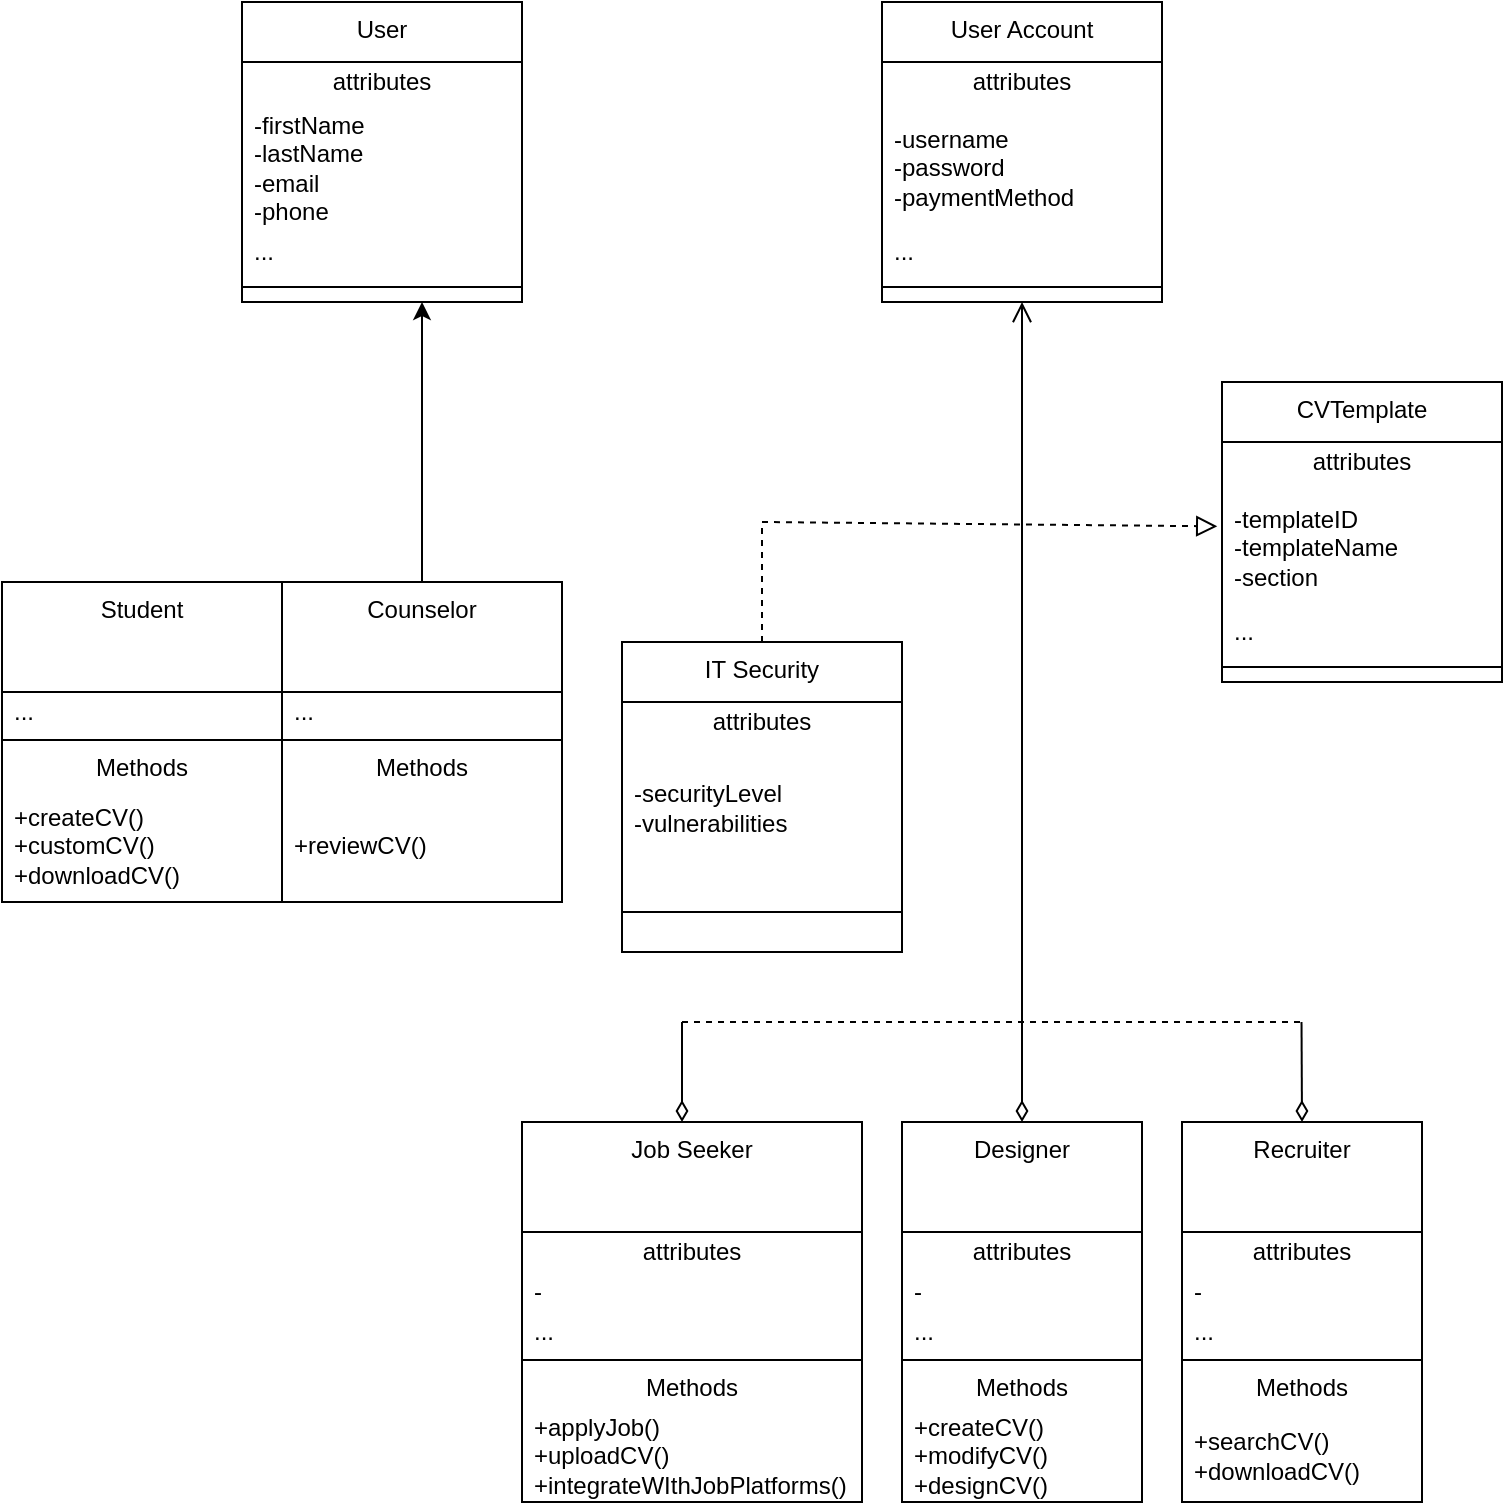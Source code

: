 <mxfile version="21.0.6" type="github"><diagram name="Page-1" id="e7e014a7-5840-1c2e-5031-d8a46d1fe8dd"><mxGraphModel dx="1627" dy="756" grid="1" gridSize="10" guides="1" tooltips="1" connect="1" arrows="1" fold="1" page="1" pageScale="1" pageWidth="1169" pageHeight="826" background="none" math="0" shadow="0"><root><mxCell id="0"/><mxCell id="1" parent="0"/><mxCell id="h5TALM5M8uVGVpLGfJ4A-1" value="User" style="swimlane;fontStyle=0;align=center;verticalAlign=top;childLayout=stackLayout;horizontal=1;startSize=30;horizontalStack=0;resizeParent=1;resizeParentMax=0;resizeLast=0;collapsible=0;marginBottom=0;html=1;whiteSpace=wrap;" parent="1" vertex="1"><mxGeometry x="230" y="50" width="140" height="150" as="geometry"/></mxCell><mxCell id="h5TALM5M8uVGVpLGfJ4A-2" value="attributes" style="text;html=1;strokeColor=none;fillColor=none;align=center;verticalAlign=middle;spacingLeft=4;spacingRight=4;overflow=hidden;rotatable=0;points=[[0,0.5],[1,0.5]];portConstraint=eastwest;whiteSpace=wrap;" parent="h5TALM5M8uVGVpLGfJ4A-1" vertex="1"><mxGeometry y="30" width="140" height="20" as="geometry"/></mxCell><mxCell id="h5TALM5M8uVGVpLGfJ4A-3" value="-firstName&lt;br&gt;-lastName&lt;br&gt;-email&lt;br&gt;-phone" style="text;html=1;strokeColor=none;fillColor=none;align=left;verticalAlign=middle;spacingLeft=4;spacingRight=4;overflow=hidden;rotatable=0;points=[[0,0.5],[1,0.5]];portConstraint=eastwest;whiteSpace=wrap;" parent="h5TALM5M8uVGVpLGfJ4A-1" vertex="1"><mxGeometry y="50" width="140" height="65" as="geometry"/></mxCell><mxCell id="h5TALM5M8uVGVpLGfJ4A-5" value="..." style="text;html=1;strokeColor=none;fillColor=none;align=left;verticalAlign=middle;spacingLeft=4;spacingRight=4;overflow=hidden;rotatable=0;points=[[0,0.5],[1,0.5]];portConstraint=eastwest;whiteSpace=wrap;" parent="h5TALM5M8uVGVpLGfJ4A-1" vertex="1"><mxGeometry y="115" width="140" height="20" as="geometry"/></mxCell><mxCell id="h5TALM5M8uVGVpLGfJ4A-6" value="" style="line;strokeWidth=1;fillColor=none;align=left;verticalAlign=middle;spacingTop=-1;spacingLeft=3;spacingRight=3;rotatable=0;labelPosition=right;points=[];portConstraint=eastwest;" parent="h5TALM5M8uVGVpLGfJ4A-1" vertex="1"><mxGeometry y="135" width="140" height="15" as="geometry"/></mxCell><mxCell id="h5TALM5M8uVGVpLGfJ4A-9" value="Student" style="swimlane;fontStyle=0;align=center;verticalAlign=top;childLayout=stackLayout;horizontal=1;startSize=55;horizontalStack=0;resizeParent=1;resizeParentMax=0;resizeLast=0;collapsible=0;marginBottom=0;html=1;whiteSpace=wrap;" parent="1" vertex="1"><mxGeometry x="110" y="340" width="140" height="160" as="geometry"/></mxCell><mxCell id="h5TALM5M8uVGVpLGfJ4A-13" value="..." style="text;html=1;strokeColor=none;fillColor=none;align=left;verticalAlign=middle;spacingLeft=4;spacingRight=4;overflow=hidden;rotatable=0;points=[[0,0.5],[1,0.5]];portConstraint=eastwest;whiteSpace=wrap;" parent="h5TALM5M8uVGVpLGfJ4A-9" vertex="1"><mxGeometry y="55" width="140" height="20" as="geometry"/></mxCell><mxCell id="h5TALM5M8uVGVpLGfJ4A-14" value="" style="line;strokeWidth=1;fillColor=none;align=left;verticalAlign=middle;spacingTop=-1;spacingLeft=3;spacingRight=3;rotatable=0;labelPosition=right;points=[];portConstraint=eastwest;" parent="h5TALM5M8uVGVpLGfJ4A-9" vertex="1"><mxGeometry y="75" width="140" height="8" as="geometry"/></mxCell><mxCell id="h5TALM5M8uVGVpLGfJ4A-15" value="Methods" style="text;html=1;strokeColor=none;fillColor=none;align=center;verticalAlign=middle;spacingLeft=4;spacingRight=4;overflow=hidden;rotatable=0;points=[[0,0.5],[1,0.5]];portConstraint=eastwest;whiteSpace=wrap;" parent="h5TALM5M8uVGVpLGfJ4A-9" vertex="1"><mxGeometry y="83" width="140" height="20" as="geometry"/></mxCell><mxCell id="h5TALM5M8uVGVpLGfJ4A-16" value="+createCV()&lt;br&gt;+customCV()&lt;br&gt;+downloadCV()" style="text;html=1;strokeColor=none;fillColor=none;align=left;verticalAlign=middle;spacingLeft=4;spacingRight=4;overflow=hidden;rotatable=0;points=[[0,0.5],[1,0.5]];portConstraint=eastwest;whiteSpace=wrap;" parent="h5TALM5M8uVGVpLGfJ4A-9" vertex="1"><mxGeometry y="103" width="140" height="57" as="geometry"/></mxCell><mxCell id="4Ek4gMo1xEhMgvc723zd-39" style="edgeStyle=orthogonalEdgeStyle;rounded=0;orthogonalLoop=1;jettySize=auto;html=1;" parent="1" source="h5TALM5M8uVGVpLGfJ4A-17" edge="1"><mxGeometry relative="1" as="geometry"><mxPoint x="320" y="200" as="targetPoint"/></mxGeometry></mxCell><mxCell id="h5TALM5M8uVGVpLGfJ4A-17" value="Counselor" style="swimlane;fontStyle=0;align=center;verticalAlign=top;childLayout=stackLayout;horizontal=1;startSize=55;horizontalStack=0;resizeParent=1;resizeParentMax=0;resizeLast=0;collapsible=0;marginBottom=0;html=1;whiteSpace=wrap;" parent="1" vertex="1"><mxGeometry x="250" y="340" width="140" height="160" as="geometry"/></mxCell><mxCell id="h5TALM5M8uVGVpLGfJ4A-18" value="..." style="text;html=1;strokeColor=none;fillColor=none;align=left;verticalAlign=middle;spacingLeft=4;spacingRight=4;overflow=hidden;rotatable=0;points=[[0,0.5],[1,0.5]];portConstraint=eastwest;whiteSpace=wrap;" parent="h5TALM5M8uVGVpLGfJ4A-17" vertex="1"><mxGeometry y="55" width="140" height="20" as="geometry"/></mxCell><mxCell id="h5TALM5M8uVGVpLGfJ4A-19" value="" style="line;strokeWidth=1;fillColor=none;align=left;verticalAlign=middle;spacingTop=-1;spacingLeft=3;spacingRight=3;rotatable=0;labelPosition=right;points=[];portConstraint=eastwest;" parent="h5TALM5M8uVGVpLGfJ4A-17" vertex="1"><mxGeometry y="75" width="140" height="8" as="geometry"/></mxCell><mxCell id="h5TALM5M8uVGVpLGfJ4A-20" value="Methods" style="text;html=1;strokeColor=none;fillColor=none;align=center;verticalAlign=middle;spacingLeft=4;spacingRight=4;overflow=hidden;rotatable=0;points=[[0,0.5],[1,0.5]];portConstraint=eastwest;whiteSpace=wrap;" parent="h5TALM5M8uVGVpLGfJ4A-17" vertex="1"><mxGeometry y="83" width="140" height="20" as="geometry"/></mxCell><mxCell id="h5TALM5M8uVGVpLGfJ4A-21" value="+reviewCV()" style="text;html=1;strokeColor=none;fillColor=none;align=left;verticalAlign=middle;spacingLeft=4;spacingRight=4;overflow=hidden;rotatable=0;points=[[0,0.5],[1,0.5]];portConstraint=eastwest;whiteSpace=wrap;" parent="h5TALM5M8uVGVpLGfJ4A-17" vertex="1"><mxGeometry y="103" width="140" height="57" as="geometry"/></mxCell><mxCell id="h5TALM5M8uVGVpLGfJ4A-26" value="User Account" style="swimlane;fontStyle=0;align=center;verticalAlign=top;childLayout=stackLayout;horizontal=1;startSize=30;horizontalStack=0;resizeParent=1;resizeParentMax=0;resizeLast=0;collapsible=0;marginBottom=0;html=1;whiteSpace=wrap;" parent="1" vertex="1"><mxGeometry x="550" y="50" width="140" height="150" as="geometry"/></mxCell><mxCell id="h5TALM5M8uVGVpLGfJ4A-27" value="attributes" style="text;html=1;strokeColor=none;fillColor=none;align=center;verticalAlign=middle;spacingLeft=4;spacingRight=4;overflow=hidden;rotatable=0;points=[[0,0.5],[1,0.5]];portConstraint=eastwest;whiteSpace=wrap;" parent="h5TALM5M8uVGVpLGfJ4A-26" vertex="1"><mxGeometry y="30" width="140" height="20" as="geometry"/></mxCell><mxCell id="h5TALM5M8uVGVpLGfJ4A-28" value="-username&lt;br&gt;-password&lt;br&gt;-paymentMethod" style="text;html=1;strokeColor=none;fillColor=none;align=left;verticalAlign=middle;spacingLeft=4;spacingRight=4;overflow=hidden;rotatable=0;points=[[0,0.5],[1,0.5]];portConstraint=eastwest;whiteSpace=wrap;" parent="h5TALM5M8uVGVpLGfJ4A-26" vertex="1"><mxGeometry y="50" width="140" height="65" as="geometry"/></mxCell><mxCell id="h5TALM5M8uVGVpLGfJ4A-29" value="..." style="text;html=1;strokeColor=none;fillColor=none;align=left;verticalAlign=middle;spacingLeft=4;spacingRight=4;overflow=hidden;rotatable=0;points=[[0,0.5],[1,0.5]];portConstraint=eastwest;whiteSpace=wrap;" parent="h5TALM5M8uVGVpLGfJ4A-26" vertex="1"><mxGeometry y="115" width="140" height="20" as="geometry"/></mxCell><mxCell id="h5TALM5M8uVGVpLGfJ4A-30" value="" style="line;strokeWidth=1;fillColor=none;align=left;verticalAlign=middle;spacingTop=-1;spacingLeft=3;spacingRight=3;rotatable=0;labelPosition=right;points=[];portConstraint=eastwest;" parent="h5TALM5M8uVGVpLGfJ4A-26" vertex="1"><mxGeometry y="135" width="140" height="15" as="geometry"/></mxCell><mxCell id="h5TALM5M8uVGVpLGfJ4A-31" value="IT Security" style="swimlane;fontStyle=0;align=center;verticalAlign=top;childLayout=stackLayout;horizontal=1;startSize=30;horizontalStack=0;resizeParent=1;resizeParentMax=0;resizeLast=0;collapsible=0;marginBottom=0;html=1;whiteSpace=wrap;" parent="1" vertex="1"><mxGeometry x="420" y="370" width="140" height="155" as="geometry"/></mxCell><mxCell id="h5TALM5M8uVGVpLGfJ4A-32" value="attributes" style="text;html=1;strokeColor=none;fillColor=none;align=center;verticalAlign=middle;spacingLeft=4;spacingRight=4;overflow=hidden;rotatable=0;points=[[0,0.5],[1,0.5]];portConstraint=eastwest;whiteSpace=wrap;" parent="h5TALM5M8uVGVpLGfJ4A-31" vertex="1"><mxGeometry y="30" width="140" height="20" as="geometry"/></mxCell><mxCell id="h5TALM5M8uVGVpLGfJ4A-33" value="-securityLevel&lt;br&gt;-vulnerabilities" style="text;html=1;strokeColor=none;fillColor=none;align=left;verticalAlign=middle;spacingLeft=4;spacingRight=4;overflow=hidden;rotatable=0;points=[[0,0.5],[1,0.5]];portConstraint=eastwest;whiteSpace=wrap;" parent="h5TALM5M8uVGVpLGfJ4A-31" vertex="1"><mxGeometry y="50" width="140" height="65" as="geometry"/></mxCell><mxCell id="h5TALM5M8uVGVpLGfJ4A-35" value="" style="line;strokeWidth=1;fillColor=none;align=left;verticalAlign=middle;spacingTop=-1;spacingLeft=3;spacingRight=3;rotatable=0;labelPosition=right;points=[];portConstraint=eastwest;" parent="h5TALM5M8uVGVpLGfJ4A-31" vertex="1"><mxGeometry y="115" width="140" height="40" as="geometry"/></mxCell><mxCell id="4Ek4gMo1xEhMgvc723zd-1" value="" style="endArrow=none;dashed=1;html=1;rounded=0;" parent="h5TALM5M8uVGVpLGfJ4A-31" edge="1"><mxGeometry width="50" height="50" relative="1" as="geometry"><mxPoint x="30" y="190" as="sourcePoint"/><mxPoint x="340" y="190" as="targetPoint"/></mxGeometry></mxCell><mxCell id="h5TALM5M8uVGVpLGfJ4A-36" value="CVTemplate" style="swimlane;fontStyle=0;align=center;verticalAlign=top;childLayout=stackLayout;horizontal=1;startSize=30;horizontalStack=0;resizeParent=1;resizeParentMax=0;resizeLast=0;collapsible=0;marginBottom=0;html=1;whiteSpace=wrap;" parent="1" vertex="1"><mxGeometry x="720" y="240" width="140" height="150" as="geometry"/></mxCell><mxCell id="h5TALM5M8uVGVpLGfJ4A-37" value="attributes" style="text;html=1;strokeColor=none;fillColor=none;align=center;verticalAlign=middle;spacingLeft=4;spacingRight=4;overflow=hidden;rotatable=0;points=[[0,0.5],[1,0.5]];portConstraint=eastwest;whiteSpace=wrap;" parent="h5TALM5M8uVGVpLGfJ4A-36" vertex="1"><mxGeometry y="30" width="140" height="20" as="geometry"/></mxCell><mxCell id="h5TALM5M8uVGVpLGfJ4A-38" value="-templateID&lt;br&gt;-templateName&lt;br&gt;-section" style="text;html=1;strokeColor=none;fillColor=none;align=left;verticalAlign=middle;spacingLeft=4;spacingRight=4;overflow=hidden;rotatable=0;points=[[0,0.5],[1,0.5]];portConstraint=eastwest;whiteSpace=wrap;" parent="h5TALM5M8uVGVpLGfJ4A-36" vertex="1"><mxGeometry y="50" width="140" height="65" as="geometry"/></mxCell><mxCell id="h5TALM5M8uVGVpLGfJ4A-39" value="..." style="text;html=1;strokeColor=none;fillColor=none;align=left;verticalAlign=middle;spacingLeft=4;spacingRight=4;overflow=hidden;rotatable=0;points=[[0,0.5],[1,0.5]];portConstraint=eastwest;whiteSpace=wrap;" parent="h5TALM5M8uVGVpLGfJ4A-36" vertex="1"><mxGeometry y="115" width="140" height="20" as="geometry"/></mxCell><mxCell id="h5TALM5M8uVGVpLGfJ4A-40" value="" style="line;strokeWidth=1;fillColor=none;align=left;verticalAlign=middle;spacingTop=-1;spacingLeft=3;spacingRight=3;rotatable=0;labelPosition=right;points=[];portConstraint=eastwest;" parent="h5TALM5M8uVGVpLGfJ4A-36" vertex="1"><mxGeometry y="135" width="140" height="15" as="geometry"/></mxCell><mxCell id="h5TALM5M8uVGVpLGfJ4A-42" value="" style="endArrow=block;startArrow=none;endFill=0;startFill=0;endSize=8;html=1;verticalAlign=bottom;dashed=1;labelBackgroundColor=none;rounded=0;exitX=0.5;exitY=0;exitDx=0;exitDy=0;entryX=-0.017;entryY=0.341;entryDx=0;entryDy=0;entryPerimeter=0;" parent="1" source="h5TALM5M8uVGVpLGfJ4A-31" target="h5TALM5M8uVGVpLGfJ4A-38" edge="1"><mxGeometry width="160" relative="1" as="geometry"><mxPoint x="590" y="450" as="sourcePoint"/><mxPoint x="590" y="200" as="targetPoint"/><Array as="points"><mxPoint x="490" y="310"/></Array></mxGeometry></mxCell><mxCell id="h5TALM5M8uVGVpLGfJ4A-57" value="" style="endArrow=open;startArrow=none;endFill=0;startFill=0;endSize=8;html=1;verticalAlign=bottom;labelBackgroundColor=none;strokeWidth=1;rounded=0;entryX=0.5;entryY=1;entryDx=0;entryDy=0;" parent="1" target="h5TALM5M8uVGVpLGfJ4A-26" edge="1"><mxGeometry width="160" relative="1" as="geometry"><mxPoint x="620" y="560" as="sourcePoint"/><mxPoint x="720" y="440" as="targetPoint"/></mxGeometry></mxCell><mxCell id="h5TALM5M8uVGVpLGfJ4A-62" value="" style="endArrow=none;startArrow=diamondThin;endFill=0;startFill=0;html=1;verticalAlign=bottom;labelBackgroundColor=none;strokeWidth=1;startSize=8;endSize=8;rounded=0;exitX=0.5;exitY=0;exitDx=0;exitDy=0;" parent="1" source="4Ek4gMo1xEhMgvc723zd-4" edge="1"><mxGeometry width="160" relative="1" as="geometry"><mxPoint x="620" y="600" as="sourcePoint"/><mxPoint x="620" y="560" as="targetPoint"/></mxGeometry></mxCell><mxCell id="4Ek4gMo1xEhMgvc723zd-4" value="Designer" style="swimlane;fontStyle=0;align=center;verticalAlign=top;childLayout=stackLayout;horizontal=1;startSize=55;horizontalStack=0;resizeParent=1;resizeParentMax=0;resizeLast=0;collapsible=0;marginBottom=0;html=1;whiteSpace=wrap;" parent="1" vertex="1"><mxGeometry x="560" y="610" width="120" height="190" as="geometry"/></mxCell><mxCell id="4Ek4gMo1xEhMgvc723zd-5" value="attributes" style="text;html=1;strokeColor=none;fillColor=none;align=center;verticalAlign=middle;spacingLeft=4;spacingRight=4;overflow=hidden;rotatable=0;points=[[0,0.5],[1,0.5]];portConstraint=eastwest;whiteSpace=wrap;" parent="4Ek4gMo1xEhMgvc723zd-4" vertex="1"><mxGeometry y="55" width="120" height="20" as="geometry"/></mxCell><mxCell id="4Ek4gMo1xEhMgvc723zd-6" value="-" style="text;html=1;strokeColor=none;fillColor=none;align=left;verticalAlign=middle;spacingLeft=4;spacingRight=4;overflow=hidden;rotatable=0;points=[[0,0.5],[1,0.5]];portConstraint=eastwest;whiteSpace=wrap;" parent="4Ek4gMo1xEhMgvc723zd-4" vertex="1"><mxGeometry y="75" width="120" height="20" as="geometry"/></mxCell><mxCell id="4Ek4gMo1xEhMgvc723zd-8" value="..." style="text;html=1;strokeColor=none;fillColor=none;align=left;verticalAlign=middle;spacingLeft=4;spacingRight=4;overflow=hidden;rotatable=0;points=[[0,0.5],[1,0.5]];portConstraint=eastwest;whiteSpace=wrap;" parent="4Ek4gMo1xEhMgvc723zd-4" vertex="1"><mxGeometry y="95" width="120" height="20" as="geometry"/></mxCell><mxCell id="4Ek4gMo1xEhMgvc723zd-9" value="" style="line;strokeWidth=1;fillColor=none;align=left;verticalAlign=middle;spacingTop=-1;spacingLeft=3;spacingRight=3;rotatable=0;labelPosition=right;points=[];portConstraint=eastwest;" parent="4Ek4gMo1xEhMgvc723zd-4" vertex="1"><mxGeometry y="115" width="120" height="8" as="geometry"/></mxCell><mxCell id="4Ek4gMo1xEhMgvc723zd-10" value="Methods" style="text;html=1;strokeColor=none;fillColor=none;align=center;verticalAlign=middle;spacingLeft=4;spacingRight=4;overflow=hidden;rotatable=0;points=[[0,0.5],[1,0.5]];portConstraint=eastwest;whiteSpace=wrap;" parent="4Ek4gMo1xEhMgvc723zd-4" vertex="1"><mxGeometry y="123" width="120" height="20" as="geometry"/></mxCell><mxCell id="4Ek4gMo1xEhMgvc723zd-11" value="+createCV()&lt;br&gt;+modifyCV()&lt;br&gt;+designCV()" style="text;html=1;strokeColor=none;fillColor=none;align=left;verticalAlign=middle;spacingLeft=4;spacingRight=4;overflow=hidden;rotatable=0;points=[[0,0.5],[1,0.5]];portConstraint=eastwest;whiteSpace=wrap;" parent="4Ek4gMo1xEhMgvc723zd-4" vertex="1"><mxGeometry y="143" width="120" height="47" as="geometry"/></mxCell><mxCell id="4Ek4gMo1xEhMgvc723zd-15" value="Job Seeker" style="swimlane;fontStyle=0;align=center;verticalAlign=top;childLayout=stackLayout;horizontal=1;startSize=55;horizontalStack=0;resizeParent=1;resizeParentMax=0;resizeLast=0;collapsible=0;marginBottom=0;html=1;whiteSpace=wrap;" parent="1" vertex="1"><mxGeometry x="370" y="610" width="170" height="190" as="geometry"/></mxCell><mxCell id="4Ek4gMo1xEhMgvc723zd-16" value="" style="endArrow=none;startArrow=diamondThin;endFill=0;startFill=0;html=1;verticalAlign=bottom;labelBackgroundColor=none;strokeWidth=1;startSize=8;endSize=8;rounded=0;" parent="4Ek4gMo1xEhMgvc723zd-15" edge="1"><mxGeometry width="160" relative="1" as="geometry"><mxPoint x="80" as="sourcePoint"/><mxPoint x="80" y="-50" as="targetPoint"/></mxGeometry></mxCell><mxCell id="4Ek4gMo1xEhMgvc723zd-17" value="attributes" style="text;html=1;strokeColor=none;fillColor=none;align=center;verticalAlign=middle;spacingLeft=4;spacingRight=4;overflow=hidden;rotatable=0;points=[[0,0.5],[1,0.5]];portConstraint=eastwest;whiteSpace=wrap;" parent="4Ek4gMo1xEhMgvc723zd-15" vertex="1"><mxGeometry y="55" width="170" height="20" as="geometry"/></mxCell><mxCell id="4Ek4gMo1xEhMgvc723zd-18" value="-" style="text;html=1;strokeColor=none;fillColor=none;align=left;verticalAlign=middle;spacingLeft=4;spacingRight=4;overflow=hidden;rotatable=0;points=[[0,0.5],[1,0.5]];portConstraint=eastwest;whiteSpace=wrap;" parent="4Ek4gMo1xEhMgvc723zd-15" vertex="1"><mxGeometry y="75" width="170" height="20" as="geometry"/></mxCell><mxCell id="4Ek4gMo1xEhMgvc723zd-19" value="..." style="text;html=1;strokeColor=none;fillColor=none;align=left;verticalAlign=middle;spacingLeft=4;spacingRight=4;overflow=hidden;rotatable=0;points=[[0,0.5],[1,0.5]];portConstraint=eastwest;whiteSpace=wrap;" parent="4Ek4gMo1xEhMgvc723zd-15" vertex="1"><mxGeometry y="95" width="170" height="20" as="geometry"/></mxCell><mxCell id="4Ek4gMo1xEhMgvc723zd-20" value="" style="line;strokeWidth=1;fillColor=none;align=left;verticalAlign=middle;spacingTop=-1;spacingLeft=3;spacingRight=3;rotatable=0;labelPosition=right;points=[];portConstraint=eastwest;" parent="4Ek4gMo1xEhMgvc723zd-15" vertex="1"><mxGeometry y="115" width="170" height="8" as="geometry"/></mxCell><mxCell id="4Ek4gMo1xEhMgvc723zd-21" value="Methods" style="text;html=1;strokeColor=none;fillColor=none;align=center;verticalAlign=middle;spacingLeft=4;spacingRight=4;overflow=hidden;rotatable=0;points=[[0,0.5],[1,0.5]];portConstraint=eastwest;whiteSpace=wrap;" parent="4Ek4gMo1xEhMgvc723zd-15" vertex="1"><mxGeometry y="123" width="170" height="20" as="geometry"/></mxCell><mxCell id="4Ek4gMo1xEhMgvc723zd-22" value="+applyJob()&lt;br style=&quot;border-color: var(--border-color);&quot;&gt;+uploadCV()&lt;br style=&quot;border-color: var(--border-color);&quot;&gt;+integrateWIthJobPlatforms()" style="text;html=1;strokeColor=none;fillColor=none;align=left;verticalAlign=middle;spacingLeft=4;spacingRight=4;overflow=hidden;rotatable=0;points=[[0,0.5],[1,0.5]];portConstraint=eastwest;whiteSpace=wrap;" parent="4Ek4gMo1xEhMgvc723zd-15" vertex="1"><mxGeometry y="143" width="170" height="47" as="geometry"/></mxCell><mxCell id="4Ek4gMo1xEhMgvc723zd-23" value="Recruiter" style="swimlane;fontStyle=0;align=center;verticalAlign=top;childLayout=stackLayout;horizontal=1;startSize=55;horizontalStack=0;resizeParent=1;resizeParentMax=0;resizeLast=0;collapsible=0;marginBottom=0;html=1;whiteSpace=wrap;" parent="1" vertex="1"><mxGeometry x="700" y="610" width="120" height="190" as="geometry"/></mxCell><mxCell id="4Ek4gMo1xEhMgvc723zd-24" value="attributes" style="text;html=1;strokeColor=none;fillColor=none;align=center;verticalAlign=middle;spacingLeft=4;spacingRight=4;overflow=hidden;rotatable=0;points=[[0,0.5],[1,0.5]];portConstraint=eastwest;whiteSpace=wrap;" parent="4Ek4gMo1xEhMgvc723zd-23" vertex="1"><mxGeometry y="55" width="120" height="20" as="geometry"/></mxCell><mxCell id="4Ek4gMo1xEhMgvc723zd-25" value="-" style="text;html=1;strokeColor=none;fillColor=none;align=left;verticalAlign=middle;spacingLeft=4;spacingRight=4;overflow=hidden;rotatable=0;points=[[0,0.5],[1,0.5]];portConstraint=eastwest;whiteSpace=wrap;" parent="4Ek4gMo1xEhMgvc723zd-23" vertex="1"><mxGeometry y="75" width="120" height="20" as="geometry"/></mxCell><mxCell id="4Ek4gMo1xEhMgvc723zd-26" value="..." style="text;html=1;strokeColor=none;fillColor=none;align=left;verticalAlign=middle;spacingLeft=4;spacingRight=4;overflow=hidden;rotatable=0;points=[[0,0.5],[1,0.5]];portConstraint=eastwest;whiteSpace=wrap;" parent="4Ek4gMo1xEhMgvc723zd-23" vertex="1"><mxGeometry y="95" width="120" height="20" as="geometry"/></mxCell><mxCell id="4Ek4gMo1xEhMgvc723zd-27" value="" style="line;strokeWidth=1;fillColor=none;align=left;verticalAlign=middle;spacingTop=-1;spacingLeft=3;spacingRight=3;rotatable=0;labelPosition=right;points=[];portConstraint=eastwest;" parent="4Ek4gMo1xEhMgvc723zd-23" vertex="1"><mxGeometry y="115" width="120" height="8" as="geometry"/></mxCell><mxCell id="4Ek4gMo1xEhMgvc723zd-28" value="Methods" style="text;html=1;strokeColor=none;fillColor=none;align=center;verticalAlign=middle;spacingLeft=4;spacingRight=4;overflow=hidden;rotatable=0;points=[[0,0.5],[1,0.5]];portConstraint=eastwest;whiteSpace=wrap;" parent="4Ek4gMo1xEhMgvc723zd-23" vertex="1"><mxGeometry y="123" width="120" height="20" as="geometry"/></mxCell><mxCell id="4Ek4gMo1xEhMgvc723zd-29" value="+searchCV()&lt;br&gt;+downloadCV()" style="text;html=1;strokeColor=none;fillColor=none;align=left;verticalAlign=middle;spacingLeft=4;spacingRight=4;overflow=hidden;rotatable=0;points=[[0,0.5],[1,0.5]];portConstraint=eastwest;whiteSpace=wrap;" parent="4Ek4gMo1xEhMgvc723zd-23" vertex="1"><mxGeometry y="143" width="120" height="47" as="geometry"/></mxCell><mxCell id="4Ek4gMo1xEhMgvc723zd-30" value="" style="endArrow=none;startArrow=diamondThin;endFill=0;startFill=0;html=1;verticalAlign=bottom;labelBackgroundColor=none;strokeWidth=1;startSize=8;endSize=8;rounded=0;exitX=0.5;exitY=0;exitDx=0;exitDy=0;" parent="1" source="4Ek4gMo1xEhMgvc723zd-23" edge="1"><mxGeometry width="160" relative="1" as="geometry"><mxPoint x="759.76" y="600" as="sourcePoint"/><mxPoint x="759.76" y="560" as="targetPoint"/></mxGeometry></mxCell></root></mxGraphModel></diagram></mxfile>